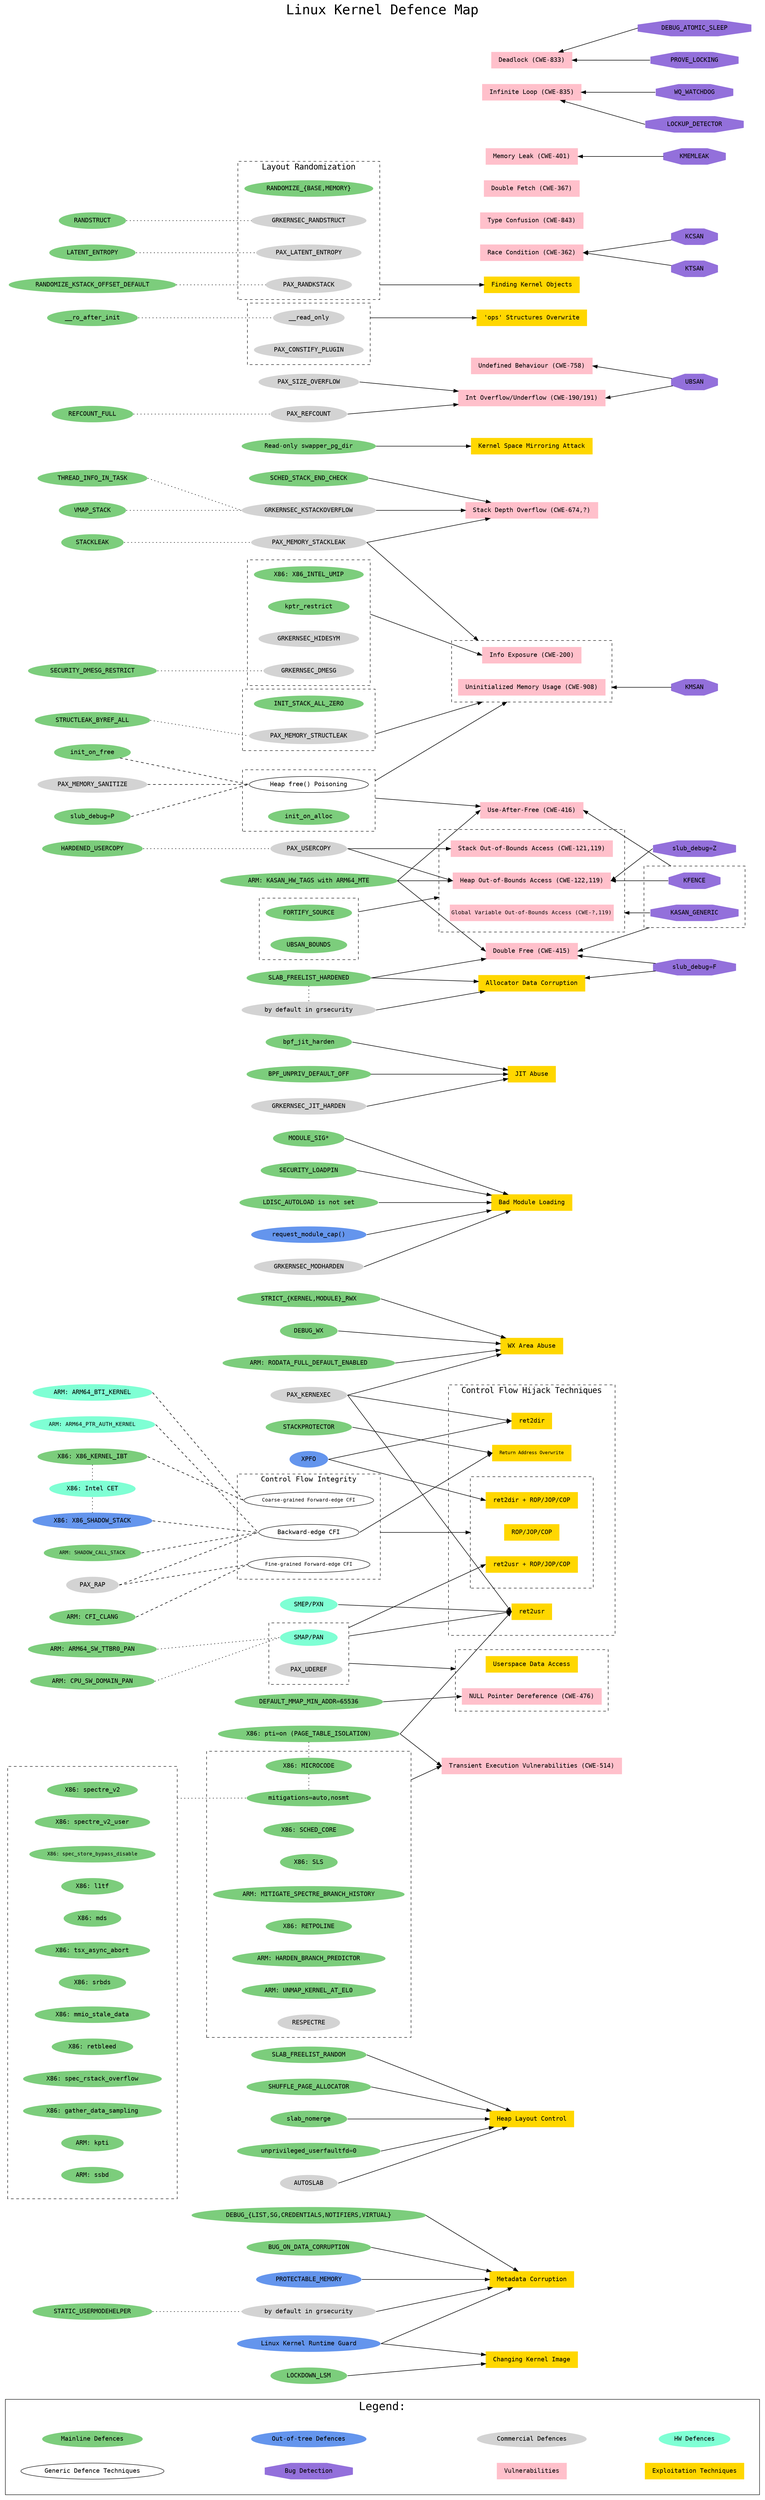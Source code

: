 //
// Linux Kernel Defence Map showing the relationships between:
//  - Vulnerability classes
//  - Exploitation techniques
//  - Bug detection mechanisms
//  - Defence technologies
//
// Author: Alexander Popov <alex.popov@linux.com>
//
// License terms: GNU General Public License (GPL), version 3.0.
// For details see LICENSE file.
//
// The node connections don't mean "full mitigation."
// Rather, each connection represents some kind of relationship.
// So this map should help to navigate the documentation and Linux kernel sources.
// See the references in README.md.
//
// This map describes kernel security hardening.
// It doesn't cover cutting attack surface, userspace security features
// and policies enforced by various Linux Security Modules (LSM).
//
// It is written in DOT language.
// How to generate svg:
//    dot -Tsvg linux-kernel-defence-map.dot -o linux-kernel-defence-map.svg
//

digraph {
  labelloc=top;
  fontsize=30;
  fontname=monospace;
  label="Linux Kernel Defence Map";
  compound=true;
  nodesep=0.5;
  splines=line;
  remincross=true;

  rankdir=LR;
  node [style=filled, fontname=monospace, margin="0.22,0.055"];
  edge [penwidth=1.2];

  subgraph cluster_legend {
    fontsize=25;
    label="Legend:";
    style="solid";
    margin=35;

    "Mainline Defences" [shape=oval, color=palegreen3];
    "Out-of-tree Defences" [shape=oval, color=cornflowerblue];
    "Commercial Defences" [shape=oval, color=lightgrey];
    "HW Defences" [shape=oval, color=aquamarine];
    "Generic Defence Techniques" [shape=oval, color=black, style=solid];
    "Bug Detection" [shape=octagon, color=mediumpurple];
    "Vulnerabilities" [shape=box, color=pink];
    "Exploitation Techniques" [shape=box, color=gold];
  }

  // For pretty legend layout:
  edge [arrowhead=none, style=invis];
  "Mainline Defences":e -> "Out-of-tree Defences";
  "Out-of-tree Defences":e -> "Commercial Defences";
  "Commercial Defences":e -> "HW Defences";
  "Generic Defence Techniques":e -> "Bug Detection";
  "Bug Detection":e -> "Vulnerabilities";
  "Vulnerabilities":e -> "Exploitation Techniques";


  // Defences
  {
    rank=same;

    // Mainline Defences
    node [shape=oval, color=palegreen3, style=filled];
    "DEBUG_{LIST,SG,CREDENTIALS,NOTIFIERS,VIRTUAL}";
    "SLAB_FREELIST_RANDOM";
    "SHUFFLE_PAGE_ALLOCATOR";
    "STRICT_{KERNEL,MODULE}_RWX";
    "DEBUG_WX";
    "ARM: RODATA_FULL_DEFAULT_ENABLED";
    "BUG_ON_DATA_CORRUPTION";
    "MODULE_SIG*";
    "SECURITY_LOADPIN";
    "bpf_jit_harden";
    "DEFAULT_MMAP_MIN_ADDR=65536";
    "SCHED_STACK_END_CHECK";
    "slab_nomerge"; // similar to disabled SLAB_MERGE_DEFAULT
    "LOCKDOWN_LSM";
    "unprivileged_userfaultfd=0";
    "LDISC_AUTOLOAD is not set";
    "STACKPROTECTOR";
    "ARM: KASAN_HW_TAGS with ARM64_MTE";
    "Read-only swapper_pg_dir";
    "BPF_UNPRIV_DEFAULT_OFF";
    "X86: pti=on (PAGE_TABLE_ISOLATION)";

    // Out-of-tree Defences
    node [shape=oval, color=cornflowerblue];
    "XPFO";
    "PROTECTABLE_MEMORY";
    "request_module_cap()";
    "Linux Kernel Runtime Guard"; // Disable MODULE_UNLOAD to make bypass harder

    // Commercial Defences
    node [shape=oval, color=lightgrey];
    "GRKERNSEC_KSTACKOVERFLOW";
    "PAX_REFCOUNT";
    "PAX_SIZE_OVERFLOW";
    "PAX_USERCOPY";
    "PAX_KERNEXEC";
    "GRKERNSEC_JIT_HARDEN";
    "PAX_MEMORY_STACKLEAK";
    "GRKERNSEC_MODHARDEN";
    grsecurity_hardened_usermodehelper [label="by default in grsecurity"];
    "AUTOSLAB";
  }

  subgraph cluster_cfi {
    label="Control Flow Integrity";
    fontsize=16;
    rank=same;
    style="dashed";
    margin=15;
    // Generic Defence Techniques
    node [shape=oval, color=black, style=solid];
    "Coarse-grained Forward-edge CFI" [fontsize=11];
    "Fine-grained Forward-edge CFI" [fontsize=11];
    "Backward-edge CFI";
  }

  subgraph cluster_cwe514_mitigations {
    label="";
    rank=same;
    style="dashed";
    margin=15;
    node [shape=oval, color=palegreen3]; // Mainline Defences
    "X86: MICROCODE";
    "mitigations=auto,nosmt";
    "X86: SCHED_CORE";
    "X86: SLS";
    "ARM: MITIGATE_SPECTRE_BRANCH_HISTORY";
    "X86: RETPOLINE";
    "ARM: HARDEN_BRANCH_PREDICTOR";
    "ARM: UNMAP_KERNEL_AT_EL0";

    "RESPECTRE" [shape=oval, color=lightgrey]; // Commercial Defence
  }

  subgraph cluster_smap_pan_uderef {
    label="";
    rank=same;
    style="dashed";
    margin=15;
    "SMAP/PAN" [shape=oval, color=aquamarine]; // HW Defence
    "PAX_UDEREF" [shape=oval, color=lightgrey]; // Commercial Defence
  }

  subgraph cluster_smep_pxn {
    label="";
    rank=same;
    style="invis";
    margin=15;
    "SMEP/PXN" [shape=oval, color=aquamarine]; // HW Defences
  }

  subgraph cluster_ro {
    label="";
    rank=same;
    style="dashed";
    margin=15;
    // Commercial Defences
    node [shape=oval, color=lightgrey];
    "__read_only";
    "PAX_CONSTIFY_PLUGIN";
  }

  subgraph cluster_layout_randomization {
    label="Layout Randomization";
    rank=same;
    fontsize=18;
    style="dashed";
    margin=15;
    "RANDOMIZE_{BASE,MEMORY}" [shape=oval, color=palegreen3]; // Mainline Defence
    "GRKERNSEC_RANDSTRUCT" [shape=oval, color=lightgrey]; // Commercial Defence
    "PAX_RANDKSTACK" [shape=oval, color=lightgrey]; // Commercial Defence
    "PAX_LATENT_ENTROPY" [shape=oval, color=lightgrey]; // Commercial Defence
  }

  subgraph cluster_info_exposure_mitigations {
    label="";
    rank=same;
    style="dashed";
    margin=15;
    "X86: X86_INTEL_UMIP" [shape=oval, color=palegreen3]; // Mainline Defence
    "kptr_restrict" [shape=oval, color=palegreen3]; // Mainline Defence
    "GRKERNSEC_HIDESYM" [shape=oval, color=lightgrey]; // Commercial Defence
    "GRKERNSEC_DMESG" [shape=oval, color=lightgrey]; // Commercial Defence
  }

  subgraph cluster_freelist_hardening {
    label="";
    rank=same;
    style="invis";
    margin=15;
    "SLAB_FREELIST_HARDENED" [shape=oval, color=palegreen3]; // Mainline Defence
    grsecurity_hardened_freelist [label="by default in grsecurity", shape=oval, color=lightgrey]; // Commercial Defence
  }

  subgraph cluster_stack_init {
    label="";
    rank=same;
    style="dashed";
    margin=15;
    "INIT_STACK_ALL_ZERO" [shape=oval, color=palegreen3]; // Mainline Defence
    "PAX_MEMORY_STRUCTLEAK" [shape=oval, color=lightgrey]; // Commercial Defence
  }

  subgraph cluster_heap_erasing {
    label="";
    rank=same;
    style="dashed";
    margin=15;
    "Heap free() Poisoning" [shape=oval, color=black, style=solid]; // Generic Defence Technique
    "init_on_alloc" [shape=oval, color=palegreen3]; // Mainline Defence
  }

  subgraph cluster_oob_detection {
    label="";
    rank=same;
    style="dashed";
    margin=15;
    node [shape=oval, color=palegreen3]; // Mainline Defence
    "FORTIFY_SOURCE";
    "UBSAN_BOUNDS";
  }

  // Defences: child nodes
  {
    rank=same;

    // Mainline Defences
    node [shape=oval, color=palegreen3];
    "REFCOUNT_FULL";
    "HARDENED_USERCOPY";
    "VMAP_STACK";
    "THREAD_INFO_IN_TASK";
    "RANDSTRUCT";
    "STRUCTLEAK_BYREF_ALL";
    "LATENT_ENTROPY";
    "__ro_after_init";
    "SECURITY_DMESG_RESTRICT";
    "ARM: CPU_SW_DOMAIN_PAN";
    "ARM: ARM64_SW_TTBR0_PAN";
    "STATIC_USERMODEHELPER";
    "slub_debug=P"; // object and padding poisoning
    "init_on_free";
    "STACKLEAK";
    "RANDOMIZE_KSTACK_OFFSET_DEFAULT";
    "ARM: CFI_CLANG";
    "ARM: SHADOW_CALL_STACK" [fontsize=11];

    // Out-of-tree Defences
    node [shape=oval, color=cornflowerblue];

    // Commercial Defences
    node [shape=oval, color=lightgrey];
    "PAX_RAP";
    "PAX_MEMORY_SANITIZE";

    // HW Defences
    node [shape=oval, color=aquamarine];
    "ARM: ARM64_PTR_AUTH_KERNEL" [fontsize=12];
    "ARM: ARM64_BTI_KERNEL";
  }

  subgraph cluster_cet {
    label="";
    rank=same;
    style="invis";
    margin=10;
    "X86: Intel CET" [shape=oval, color=aquamarine]; // HW Defence
    "X86: X86_KERNEL_IBT" [shape=oval, color=palegreen3]; // Mainline Defence
    "X86: X86_SHADOW_STACK" [shape=oval, color=cornflowerblue]; // Out-of-tree Defence
  }

  subgraph cluster_cwe514_mitigations_2 {
    // Parts of "mitigations=auto,nosmt"
    label="";
    rank=same;
    style="dashed";
    margin=35;
    node [shape=oval, color=palegreen3]; // Mainline Defence
    "X86: spectre_v2";
    "X86: spectre_v2_user";
    "X86: spec_store_bypass_disable" [fontsize=11];
    "X86: l1tf";
    "X86: mds";
    "X86: tsx_async_abort";
    "X86: srbds";
    "X86: mmio_stale_data";
    "X86: retbleed";
    "X86: spec_rstack_overflow";
    "X86: gather_data_sampling";
    "ARM: kpti";
    "ARM: ssbd";
  }

  // Defences relations
  edge [style=dotted, arrowhead=none, dir=none, headport=_, tailport=_];
  "ARM: CFI_CLANG":e -> "Fine-grained Forward-edge CFI":w [style=dashed];
  "ARM: ARM64_BTI_KERNEL":e -> "Coarse-grained Forward-edge CFI":w [style=dashed];
  "X86: Intel CET":e -> "Coarse-grained Forward-edge CFI":w [style=invis];
  "X86: Intel CET":e -> "Backward-edge CFI":w [style=invis];
  "X86: X86_KERNEL_IBT":e -> "Coarse-grained Forward-edge CFI":w [style=dashed];
  "X86: X86_KERNEL_IBT" -> "X86: Intel CET" [constraint=false];
  "X86: X86_SHADOW_STACK":e -> "Backward-edge CFI":w [style=dashed];
  "X86: X86_SHADOW_STACK" -> "X86: Intel CET" [constraint=false];
  "PAX_RAP":e -> "Fine-grained Forward-edge CFI":w [style=dashed];
  "PAX_RAP":e -> "Backward-edge CFI":w [style=dashed];
  "ARM: ARM64_PTR_AUTH_KERNEL":e -> "Backward-edge CFI":w [style=dashed];
  "ARM: SHADOW_CALL_STACK":e -> "Backward-edge CFI":w [style=dashed];
  "REFCOUNT_FULL":e -> "PAX_REFCOUNT":w;
  "HARDENED_USERCOPY":e -> "PAX_USERCOPY":w;
  "VMAP_STACK":e -> "GRKERNSEC_KSTACKOVERFLOW":w;
  "THREAD_INFO_IN_TASK":e -> "GRKERNSEC_KSTACKOVERFLOW":w;
  "RANDSTRUCT":e -> "GRKERNSEC_RANDSTRUCT";
  "STRUCTLEAK_BYREF_ALL":e -> "PAX_MEMORY_STRUCTLEAK":w;
  "LATENT_ENTROPY":e -> "PAX_LATENT_ENTROPY";
  "__ro_after_init":e -> "__read_only";
  "SECURITY_DMESG_RESTRICT":e -> "GRKERNSEC_DMESG";
  "STACKLEAK":e -> "PAX_MEMORY_STACKLEAK":w;
  "ARM: CPU_SW_DOMAIN_PAN":e -> "SMAP/PAN":w;
  "ARM: ARM64_SW_TTBR0_PAN":e -> "SMAP/PAN":w;
  "STATIC_USERMODEHELPER":e -> grsecurity_hardened_usermodehelper;
  "SLAB_FREELIST_HARDENED" -> grsecurity_hardened_freelist [constraint=false];
  "PAX_MEMORY_SANITIZE":e -> "Heap free() Poisoning":w [style=dashed];
  "slub_debug=P":e -> "Heap free() Poisoning":w [style=dashed];
  "init_on_free" -> "Heap free() Poisoning":w [style=dashed];
  "RANDOMIZE_KSTACK_OFFSET_DEFAULT":e -> "PAX_RANDKSTACK";
  "X86: pti=on (PAGE_TABLE_ISOLATION)" -> "mitigations=auto,nosmt" [constraint=false];
  "X86: spectre_v2":s -> "mitigations=auto,nosmt":w [ltail=cluster_cwe514_mitigations_2];


  // Vulnerabilities and Exploitation Techniques
  {
    rank=same;

    // Vulnerabilities
    node [shape=box, color=pink];
    "Stack Depth Overflow (CWE-674,?)" [URL="https://cwe.mitre.org/data/definitions/674.html"];
    "Int Overflow/Underflow (CWE-190/191)" [URL="https://cwe.mitre.org/data/definitions/190.html"];
    "Use-After-Free (CWE-416)" [URL="https://cwe.mitre.org/data/definitions/416.html"];
    "Double Free (CWE-415)" [URL="https://cwe.mitre.org/data/definitions/415.html"];
    "Race Condition (CWE-362)" [URL="https://cwe.mitre.org/data/definitions/362.html"];
    "Undefined Behaviour (CWE-758)" [URL="https://cwe.mitre.org/data/definitions/758.html"];
    "Type Confusion (CWE-843)" [URL="https://cwe.mitre.org/data/definitions/843.html"];
    "Double Fetch (CWE-367)" [URL="https://cwe.mitre.org/data/definitions/367.html"];
    "Memory Leak (CWE-401)" [URL="https://cwe.mitre.org/data/definitions/401.html"];
    "Transient Execution Vulnerabilities (CWE-514)" [URL="https://cwe.mitre.org/data/definitions/514.html"];

    // Exploitation Techniques
    node [shape=box, color=gold];
    "Metadata Corruption";
    "Allocator Data Corruption";
    "Heap Layout Control";
    "Finding Kernel Objects";
    "JIT Abuse";
    "WX Area Abuse";
    "Changing Kernel Image";
    "Bad Module Loading";
    "'ops' Structures Overwrite";
    "Kernel Space Mirroring Attack";
  }

  subgraph cluster_oob {
    label="";
    rank=same;
    style="dashed";
    margin=25;

    // Vulnerabilities
    node [shape=box, color=pink];
    "Heap Out-of-Bounds Access (CWE-122,119)" [URL="https://cwe.mitre.org/data/definitions/122.html"];
    "Stack Out-of-Bounds Access (CWE-121,119)" [URL="https://cwe.mitre.org/data/definitions/121.html"];
    "Global Variable Out-of-Bounds Access (CWE-?,119)" [fontsize=12, margin="0.04", URL="https://cwe.mitre.org/data/definitions/119.html"];
  }

  subgraph cluster_userspace_access {
    label="";
    rank=same;
    style="dashed";
    margin=15;

    // Vulnerability
    "NULL Pointer Dereference (CWE-476)" [shape=box, color=pink, URL="https://cwe.mitre.org/data/definitions/476.html"];

    // Exploitation Technique
    "Userspace Data Access" [shape=box, color=gold];
  }

  subgraph cluster_control_flow_hijack {
    label="  Control Flow Hijack Techniques  ";
    fontsize=18;
    rank=same;
    style="dashed";
    margin=35;
    node [shape=box, color=gold]; // Exploitation Techniques
    subgraph cluster_with_rop {
      label="";
      margin=35;
      "ROP/JOP/COP";
      "ret2usr + ROP/JOP/COP";
      "ret2dir + ROP/JOP/COP";
    }
    "ret2usr";
    "ret2dir";
    "Return Address Overwrite" [fontsize=10.5];
  }

  subgraph cluster_info_exposures {
    label="";
    rank=same;
    style="dashed";
    margin=15;
    node [shape=box, color=pink]; // Vulnerabilities
    "Info Exposure (CWE-200)" [URL="https://cwe.mitre.org/data/definitions/200.html"];
    "Uninitialized Memory Usage (CWE-908)" [URL="https://cwe.mitre.org/data/definitions/908.html"];
  }

  subgraph cluster_hang {
    label="";
    rank=same;
    style="invis";
    margin=15;
    node [shape=box, color=pink]; // Vulnerabilities
    "Deadlock (CWE-833)" [URL="https://cwe.mitre.org/data/definitions/833.html"];
    "Infinite Loop (CWE-835)" [URL="https://cwe.mitre.org/data/definitions/835.html"];
  }

  // Bug Detection Mechanisms
  {
    rank=same;
    node [shape=octagon, color=mediumpurple];
    "UBSAN";
    "KMSAN";
    "KTSAN";
    "KCSAN";
    "KMEMLEAK";
    "PROVE_LOCKING";
    "DEBUG_ATOMIC_SLEEP";
    "LOCKUP_DETECTOR";
    "WQ_WATCHDOG";
    "slub_debug=F"; // sanity checks
    "slub_debug=Z"; // red zoning
  }

  subgraph cluster_uaf_detection {
    label="";
    rank=same;
    style="dashed";
    margin=15;
    node [shape=octagon, color=mediumpurple]; // Bug Detection Mechanisms
    "KASAN_GENERIC";
    "KFENCE";
  }

  // Relations: Bug Detection Mechanisms vs Vulnerabilities
  edge [style=solid, arrowhead=normal, dir=back, headport=_, tailport=_];
  "Global Variable Out-of-Bounds Access (CWE-?,119)":e -> "KASAN_GENERIC":w [ltail=cluster_oob];
  "Use-After-Free (CWE-416)":e -> "KFENCE" [lhead=cluster_uaf_detection];
  "Double Free (CWE-415)":e -> "KASAN_GENERIC" [lhead=cluster_uaf_detection];
  "Undefined Behaviour (CWE-758)":e -> "UBSAN";
  "Int Overflow/Underflow (CWE-190/191)":e -> "UBSAN";
  "Uninitialized Memory Usage (CWE-908)":e -> "KMSAN" [ltail=cluster_info_exposures];
  "Race Condition (CWE-362)":e -> "KTSAN";
  "Race Condition (CWE-362)":e -> "KCSAN";
  "Memory Leak (CWE-401)":e -> "KMEMLEAK";
  "Deadlock (CWE-833)" -> "PROVE_LOCKING":w;
  "Deadlock (CWE-833)" -> "DEBUG_ATOMIC_SLEEP":w;
  "Infinite Loop (CWE-835)" -> "LOCKUP_DETECTOR":w;
  "Infinite Loop (CWE-835)" -> "WQ_WATCHDOG":w;
  "Heap Out-of-Bounds Access (CWE-122,119)":e -> "slub_debug=Z":w;
  "Double Free (CWE-415)" -> "slub_debug=F";
  "Allocator Data Corruption" -> "slub_debug=F";
  "Heap Out-of-Bounds Access (CWE-122,119)":e -> "KFENCE":w;


  // Relations: Defences vs Vulnerabilities and Exploitation Techniques
  edge [style=solid, arrowhead=normal, dir=forward, headport=_, tailport=_];
  "GRKERNSEC_KSTACKOVERFLOW":e -> "Stack Depth Overflow (CWE-674,?)";
  "PAX_MEMORY_STACKLEAK":e -> "Stack Depth Overflow (CWE-674,?)";
  "SCHED_STACK_END_CHECK":e -> "Stack Depth Overflow (CWE-674,?)";

  "PAX_USERCOPY":e -> "Heap Out-of-Bounds Access (CWE-122,119)":w;
  "ARM: KASAN_HW_TAGS with ARM64_MTE":e -> "Heap Out-of-Bounds Access (CWE-122,119)":w;
  "FORTIFY_SOURCE":e -> "Heap Out-of-Bounds Access (CWE-122,119)" [ltail=cluster_oob_detection, lhead=cluster_oob];

  "PAX_USERCOPY":e -> "Stack Out-of-Bounds Access (CWE-121,119)":w;

  "PAX_REFCOUNT":e -> "Int Overflow/Underflow (CWE-190/191)";
  "PAX_SIZE_OVERFLOW":e -> "Int Overflow/Underflow (CWE-190/191)";

  "PAX_MEMORY_STACKLEAK":e -> "Uninitialized Memory Usage (CWE-908)" [lhead=cluster_info_exposures];
  "PAX_MEMORY_STRUCTLEAK":e -> "Uninitialized Memory Usage (CWE-908)" [ltail=cluster_stack_init, lhead=cluster_info_exposures];
  "Heap free() Poisoning":e -> "Uninitialized Memory Usage (CWE-908)" [ltail=cluster_heap_erasing, lhead=cluster_info_exposures];

  "Heap free() Poisoning":s -> "Use-After-Free (CWE-416)" [ltail=cluster_heap_erasing];
  "ARM: KASAN_HW_TAGS with ARM64_MTE":e -> "Use-After-Free (CWE-416)":w;

  "SLAB_FREELIST_HARDENED":e -> "Double Free (CWE-415)";
  "ARM: KASAN_HW_TAGS with ARM64_MTE":e -> "Double Free (CWE-415)":w;

  "kptr_restrict":e -> "Info Exposure (CWE-200)":w [ltail=cluster_info_exposure_mitigations];

  "DEBUG_{LIST,SG,CREDENTIALS,NOTIFIERS,VIRTUAL}":e -> "Metadata Corruption";
  "BUG_ON_DATA_CORRUPTION":e -> "Metadata Corruption";
  "PROTECTABLE_MEMORY":e -> "Metadata Corruption";
  grsecurity_hardened_usermodehelper:e -> "Metadata Corruption";
  "Linux Kernel Runtime Guard":e -> "Metadata Corruption";

  grsecurity_hardened_freelist:e -> "Allocator Data Corruption";
  "SLAB_FREELIST_HARDENED":e -> "Allocator Data Corruption";

  "__read_only":e -> "'ops' Structures Overwrite" [ltail=cluster_ro];

  "SLAB_FREELIST_RANDOM":e -> "Heap Layout Control";
  "slab_nomerge":e -> "Heap Layout Control";
  "SHUFFLE_PAGE_ALLOCATOR":e -> "Heap Layout Control";
  "unprivileged_userfaultfd=0":e -> "Heap Layout Control";
  "AUTOSLAB":e -> "Heap Layout Control";

  "STACKPROTECTOR":e -> "Return Address Overwrite":w;
  "Backward-edge CFI":e -> "Return Address Overwrite":w;

  "Backward-edge CFI" -> "ROP/JOP/COP" [lhead=cluster_with_rop, ltail=cluster_cfi];

  "PAX_KERNEXEC":e -> "ret2usr":w;
  "X86: pti=on (PAGE_TABLE_ISOLATION)":e -> "ret2usr":w;
  "SMEP/PXN":e -> "ret2usr":w;
  "SMAP/PAN":e -> "ret2usr":w [ltail=cluster_smap_pan_uderef];

  "PAX_UDEREF":n -> "Userspace Data Access":s [ltail=cluster_smap_pan_uderef, lhead=cluster_userspace_access];

  "DEFAULT_MMAP_MIN_ADDR=65536":e -> "NULL Pointer Dereference (CWE-476)":w;

  "SMAP/PAN":s -> "ret2usr + ROP/JOP/COP":w [ltail=cluster_smap_pan_uderef];

  "PAX_KERNEXEC":e -> "ret2dir":w;
  "XPFO":e -> "ret2dir":w;

  "XPFO":e -> "ret2dir + ROP/JOP/COP":w;

  "PAX_RANDKSTACK":e -> "Finding Kernel Objects" [ltail=cluster_layout_randomization];

  "GRKERNSEC_JIT_HARDEN":e -> "JIT Abuse";
  "bpf_jit_harden":e -> "JIT Abuse";
  "BPF_UNPRIV_DEFAULT_OFF" -> "JIT Abuse";

  "PAX_KERNEXEC":e -> "WX Area Abuse";
  "STRICT_{KERNEL,MODULE}_RWX":e -> "WX Area Abuse";
  "DEBUG_WX":e -> "WX Area Abuse";
  "ARM: RODATA_FULL_DEFAULT_ENABLED":e -> "WX Area Abuse";

  "LOCKDOWN_LSM":e -> "Changing Kernel Image";
  "Linux Kernel Runtime Guard":e -> "Changing Kernel Image";

  "GRKERNSEC_MODHARDEN":e -> "Bad Module Loading";
  "MODULE_SIG*":e -> "Bad Module Loading";
  "SECURITY_LOADPIN":e -> "Bad Module Loading";
  "request_module_cap()":e -> "Bad Module Loading";
  "LDISC_AUTOLOAD is not set":e -> "Bad Module Loading";

  "mitigations=auto,nosmt":e -> "Transient Execution Vulnerabilities (CWE-514)":w [ltail=cluster_cwe514_mitigations];
  "X86: pti=on (PAGE_TABLE_ISOLATION)":e -> "Transient Execution Vulnerabilities (CWE-514)":w;

  "Read-only swapper_pg_dir":e -> "Kernel Space Mirroring Attack":w;
}
